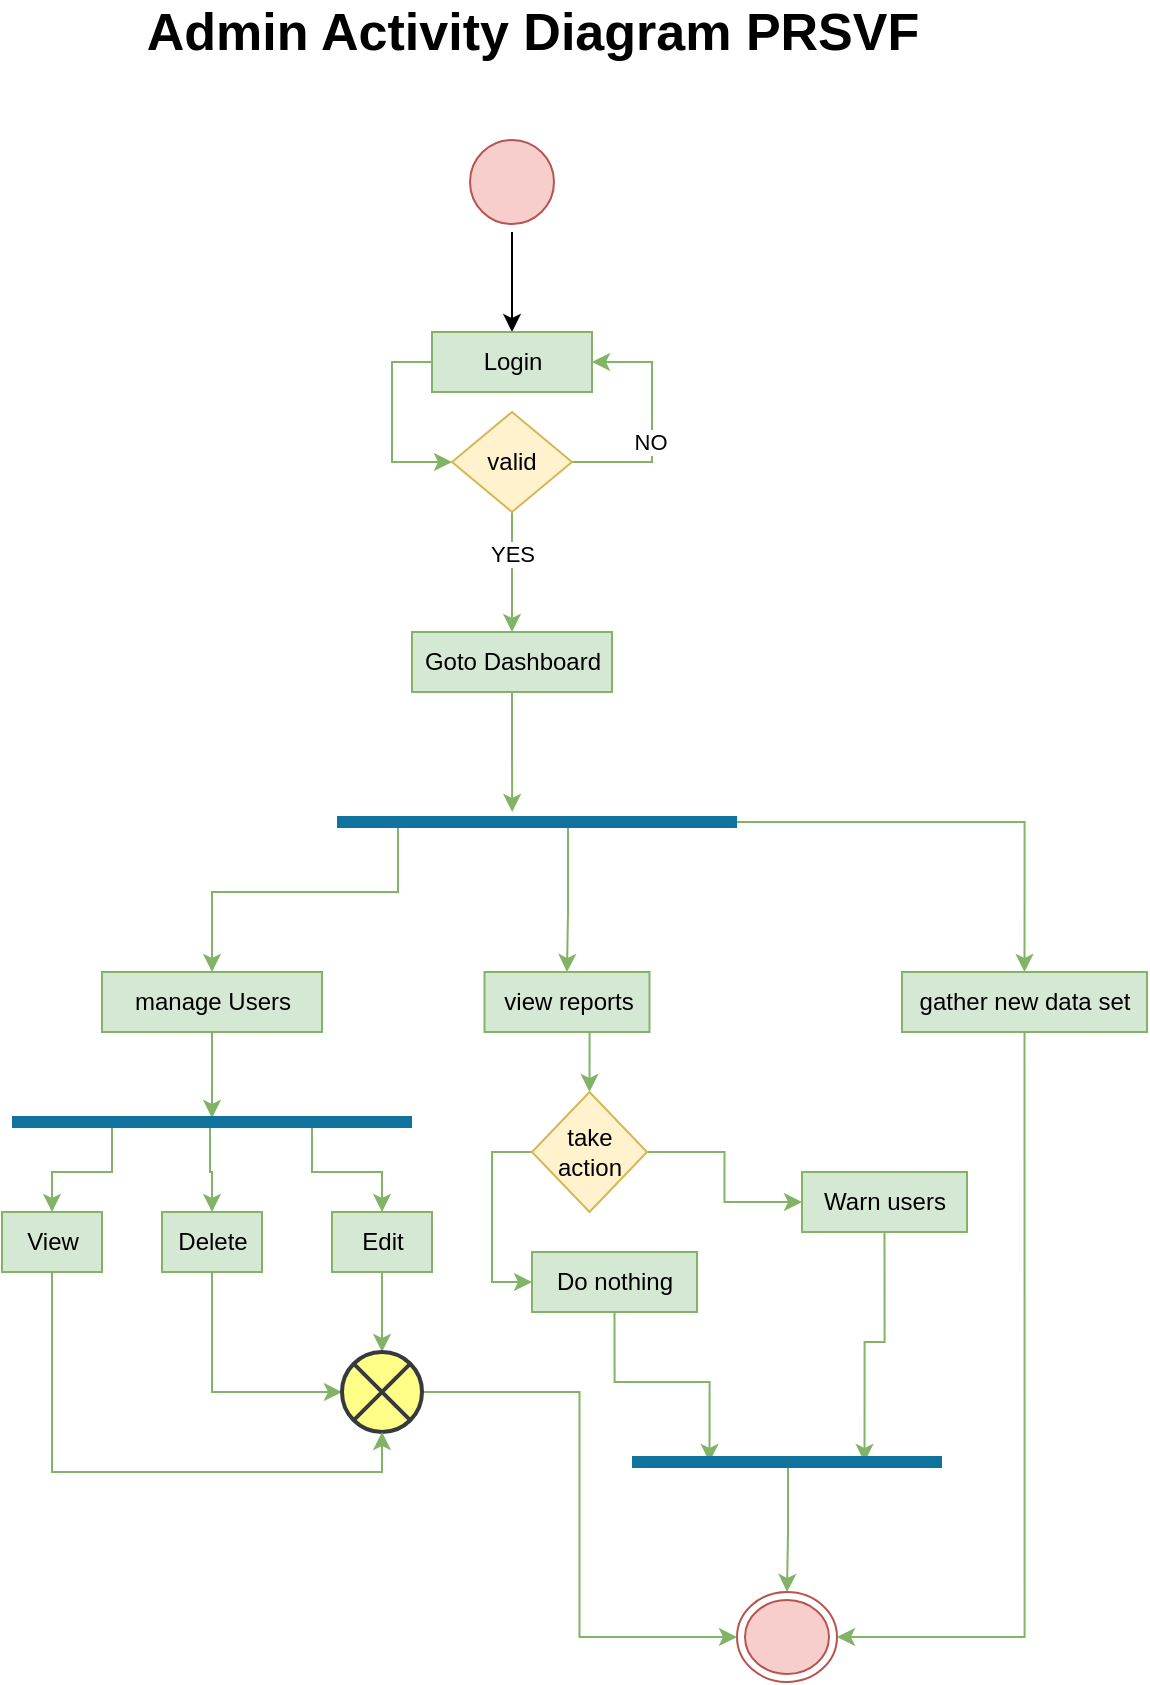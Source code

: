 <mxfile version="18.1.3" type="device"><diagram id="R55gWOqjiPcfosr_M6kP" name="Page-1"><mxGraphModel dx="1234" dy="683" grid="1" gridSize="10" guides="1" tooltips="1" connect="1" arrows="1" fold="1" page="1" pageScale="1" pageWidth="850" pageHeight="1100" math="0" shadow="0"><root><mxCell id="0"/><mxCell id="1" parent="0"/><mxCell id="Cf-uMxEdngn3-UOEg5tb-1" value="&lt;font style=&quot;font-size: 26px&quot;&gt;&lt;b&gt;Admin Activity Diagram&amp;nbsp;&lt;/b&gt;&lt;/font&gt;&lt;span style=&quot;font-size: 26px;&quot;&gt;&lt;b&gt;PRSVF&lt;/b&gt;&lt;/span&gt;" style="text;html=1;align=center;verticalAlign=middle;resizable=0;points=[];autosize=1;strokeColor=none;fillColor=none;" parent="1" vertex="1"><mxGeometry x="225" y="20" width="400" height="20" as="geometry"/></mxCell><mxCell id="Cf-uMxEdngn3-UOEg5tb-4" style="edgeStyle=orthogonalEdgeStyle;rounded=0;orthogonalLoop=1;jettySize=auto;html=1;exitX=0.5;exitY=1;exitDx=0;exitDy=0;entryX=0.5;entryY=0;entryDx=0;entryDy=0;" parent="1" source="Cf-uMxEdngn3-UOEg5tb-2" target="Cf-uMxEdngn3-UOEg5tb-3" edge="1"><mxGeometry relative="1" as="geometry"/></mxCell><mxCell id="Cf-uMxEdngn3-UOEg5tb-2" value="" style="ellipse;html=1;shape=startState;fillColor=#f8cecc;strokeColor=#b85450;" parent="1" vertex="1"><mxGeometry x="390" y="80" width="50" height="50" as="geometry"/></mxCell><mxCell id="Cf-uMxEdngn3-UOEg5tb-7" style="edgeStyle=orthogonalEdgeStyle;rounded=0;orthogonalLoop=1;jettySize=auto;html=1;exitX=0;exitY=0.5;exitDx=0;exitDy=0;entryX=0;entryY=0.5;entryDx=0;entryDy=0;fillColor=#d5e8d4;strokeColor=#82b366;fontColor=#000000;" parent="1" source="Cf-uMxEdngn3-UOEg5tb-3" target="Cf-uMxEdngn3-UOEg5tb-6" edge="1"><mxGeometry relative="1" as="geometry"/></mxCell><mxCell id="Cf-uMxEdngn3-UOEg5tb-3" value="Login" style="html=1;dashed=0;whitespace=wrap;fillColor=#d5e8d4;strokeColor=#82b366;" parent="1" vertex="1"><mxGeometry x="375" y="180" width="80" height="30" as="geometry"/></mxCell><mxCell id="Cf-uMxEdngn3-UOEg5tb-31" style="edgeStyle=orthogonalEdgeStyle;rounded=0;orthogonalLoop=1;jettySize=auto;html=1;exitX=0.5;exitY=1;exitDx=0;exitDy=0;entryX=0.438;entryY=0;entryDx=0;entryDy=0;entryPerimeter=0;fillColor=#d5e8d4;strokeColor=#82b366;" parent="1" source="Cf-uMxEdngn3-UOEg5tb-5" target="Cf-uMxEdngn3-UOEg5tb-23" edge="1"><mxGeometry relative="1" as="geometry"/></mxCell><mxCell id="Cf-uMxEdngn3-UOEg5tb-5" value="Goto Dashboard" style="html=1;dashed=0;whitespace=wrap;fillColor=#d5e8d4;strokeColor=#82b366;" parent="1" vertex="1"><mxGeometry x="365" y="330" width="100" height="30" as="geometry"/></mxCell><mxCell id="Cf-uMxEdngn3-UOEg5tb-10" style="edgeStyle=orthogonalEdgeStyle;rounded=0;orthogonalLoop=1;jettySize=auto;html=1;exitX=1;exitY=0.5;exitDx=0;exitDy=0;entryX=1;entryY=0.5;entryDx=0;entryDy=0;fillColor=#d5e8d4;strokeColor=#82b366;" parent="1" source="Cf-uMxEdngn3-UOEg5tb-6" target="Cf-uMxEdngn3-UOEg5tb-3" edge="1"><mxGeometry relative="1" as="geometry"><Array as="points"><mxPoint x="485" y="245"/><mxPoint x="485" y="195"/></Array></mxGeometry></mxCell><mxCell id="Cf-uMxEdngn3-UOEg5tb-11" value="NO" style="edgeLabel;html=1;align=center;verticalAlign=middle;resizable=0;points=[];" parent="Cf-uMxEdngn3-UOEg5tb-10" vertex="1" connectable="0"><mxGeometry x="-0.167" y="1" relative="1" as="geometry"><mxPoint as="offset"/></mxGeometry></mxCell><mxCell id="Cf-uMxEdngn3-UOEg5tb-12" style="edgeStyle=orthogonalEdgeStyle;rounded=0;orthogonalLoop=1;jettySize=auto;html=1;exitX=0.5;exitY=1;exitDx=0;exitDy=0;entryX=0.5;entryY=0;entryDx=0;entryDy=0;fillColor=#d5e8d4;strokeColor=#82b366;" parent="1" source="Cf-uMxEdngn3-UOEg5tb-6" target="Cf-uMxEdngn3-UOEg5tb-5" edge="1"><mxGeometry relative="1" as="geometry"/></mxCell><mxCell id="Cf-uMxEdngn3-UOEg5tb-13" value="YES" style="edgeLabel;html=1;align=center;verticalAlign=middle;resizable=0;points=[];" parent="Cf-uMxEdngn3-UOEg5tb-12" vertex="1" connectable="0"><mxGeometry x="-0.684" y="1" relative="1" as="geometry"><mxPoint x="-1" y="11" as="offset"/></mxGeometry></mxCell><mxCell id="Cf-uMxEdngn3-UOEg5tb-6" value="valid" style="rhombus;whiteSpace=wrap;html=1;fillColor=#fff2cc;strokeColor=#d6b656;" parent="1" vertex="1"><mxGeometry x="385" y="220" width="60" height="50" as="geometry"/></mxCell><mxCell id="Cf-uMxEdngn3-UOEg5tb-20" style="edgeStyle=orthogonalEdgeStyle;rounded=0;orthogonalLoop=1;jettySize=auto;html=1;exitX=0.25;exitY=0.5;exitDx=0;exitDy=0;exitPerimeter=0;fillColor=#d5e8d4;strokeColor=#82b366;entryX=0.5;entryY=0;entryDx=0;entryDy=0;" parent="1" source="Cf-uMxEdngn3-UOEg5tb-23" target="Cf-uMxEdngn3-UOEg5tb-25" edge="1"><mxGeometry relative="1" as="geometry"><mxPoint x="347.5" y="490" as="targetPoint"/><Array as="points"><mxPoint x="358" y="425"/><mxPoint x="358" y="460"/><mxPoint x="265" y="460"/></Array></mxGeometry></mxCell><mxCell id="Cf-uMxEdngn3-UOEg5tb-21" style="edgeStyle=orthogonalEdgeStyle;rounded=0;orthogonalLoop=1;jettySize=auto;html=1;exitX=0.75;exitY=0.5;exitDx=0;exitDy=0;exitPerimeter=0;entryX=0.5;entryY=0;entryDx=0;entryDy=0;fillColor=#d5e8d4;strokeColor=#82b366;" parent="1" source="Cf-uMxEdngn3-UOEg5tb-23" target="Cf-uMxEdngn3-UOEg5tb-29" edge="1"><mxGeometry relative="1" as="geometry"/></mxCell><mxCell id="Cf-uMxEdngn3-UOEg5tb-22" style="edgeStyle=orthogonalEdgeStyle;rounded=0;orthogonalLoop=1;jettySize=auto;html=1;exitX=0.25;exitY=0.5;exitDx=0;exitDy=0;exitPerimeter=0;entryX=0.5;entryY=0;entryDx=0;entryDy=0;fillColor=#d5e8d4;strokeColor=#82b366;" parent="1" source="Cf-uMxEdngn3-UOEg5tb-23" target="Cf-uMxEdngn3-UOEg5tb-27" edge="1"><mxGeometry relative="1" as="geometry"><Array as="points"><mxPoint x="443" y="425"/><mxPoint x="443" y="470"/></Array></mxGeometry></mxCell><mxCell id="Cf-uMxEdngn3-UOEg5tb-23" value="" style="shape=line;html=1;strokeWidth=6;strokeColor=#10739e;fillColor=#b1ddf0;" parent="1" vertex="1"><mxGeometry x="327.5" y="420" width="200" height="10" as="geometry"/></mxCell><mxCell id="Cf-uMxEdngn3-UOEg5tb-34" style="edgeStyle=orthogonalEdgeStyle;rounded=0;orthogonalLoop=1;jettySize=auto;html=1;exitX=0.5;exitY=1;exitDx=0;exitDy=0;entryX=0.5;entryY=0.3;entryDx=0;entryDy=0;entryPerimeter=0;fillColor=#d5e8d4;strokeColor=#82b366;" parent="1" source="Cf-uMxEdngn3-UOEg5tb-25" target="Cf-uMxEdngn3-UOEg5tb-32" edge="1"><mxGeometry relative="1" as="geometry"/></mxCell><mxCell id="Cf-uMxEdngn3-UOEg5tb-25" value="manage Users" style="html=1;dashed=0;whitespace=wrap;fillColor=#d5e8d4;strokeColor=#82b366;" parent="1" vertex="1"><mxGeometry x="210" y="500" width="110" height="30" as="geometry"/></mxCell><mxCell id="-oMXzPmCrjundZbMkDFe-5" style="edgeStyle=orthogonalEdgeStyle;rounded=0;orthogonalLoop=1;jettySize=auto;html=1;exitX=0.5;exitY=1;exitDx=0;exitDy=0;entryX=0.5;entryY=0;entryDx=0;entryDy=0;fillColor=#d5e8d4;strokeColor=#82b366;" parent="1" source="Cf-uMxEdngn3-UOEg5tb-27" target="-oMXzPmCrjundZbMkDFe-3" edge="1"><mxGeometry relative="1" as="geometry"/></mxCell><mxCell id="Cf-uMxEdngn3-UOEg5tb-27" value="view reports" style="html=1;dashed=0;whitespace=wrap;fillColor=#d5e8d4;strokeColor=#82b366;" parent="1" vertex="1"><mxGeometry x="401.25" y="500" width="82.5" height="30" as="geometry"/></mxCell><mxCell id="Cf-uMxEdngn3-UOEg5tb-28" style="edgeStyle=orthogonalEdgeStyle;rounded=0;orthogonalLoop=1;jettySize=auto;html=1;exitX=0.5;exitY=1;exitDx=0;exitDy=0;entryX=1;entryY=0.5;entryDx=0;entryDy=0;fillColor=#d5e8d4;strokeColor=#82b366;" parent="1" source="Cf-uMxEdngn3-UOEg5tb-29" target="Cf-uMxEdngn3-UOEg5tb-33" edge="1"><mxGeometry relative="1" as="geometry"><mxPoint x="462.5" y="580" as="targetPoint"/></mxGeometry></mxCell><mxCell id="Cf-uMxEdngn3-UOEg5tb-29" value="gather new data set" style="html=1;dashed=0;whitespace=wrap;fillColor=#d5e8d4;strokeColor=#82b366;" parent="1" vertex="1"><mxGeometry x="610" y="500" width="122.5" height="30" as="geometry"/></mxCell><mxCell id="Cf-uMxEdngn3-UOEg5tb-42" style="edgeStyle=orthogonalEdgeStyle;rounded=0;orthogonalLoop=1;jettySize=auto;html=1;exitX=0.75;exitY=0.5;exitDx=0;exitDy=0;exitPerimeter=0;entryX=0.5;entryY=0;entryDx=0;entryDy=0;fillColor=#d5e8d4;strokeColor=#82b366;" parent="1" source="Cf-uMxEdngn3-UOEg5tb-32" target="Cf-uMxEdngn3-UOEg5tb-37" edge="1"><mxGeometry relative="1" as="geometry"/></mxCell><mxCell id="Cf-uMxEdngn3-UOEg5tb-43" style="edgeStyle=orthogonalEdgeStyle;rounded=0;orthogonalLoop=1;jettySize=auto;html=1;exitX=0.495;exitY=0.5;exitDx=0;exitDy=0;exitPerimeter=0;entryX=0.5;entryY=0;entryDx=0;entryDy=0;fillColor=#d5e8d4;strokeColor=#82b366;" parent="1" source="Cf-uMxEdngn3-UOEg5tb-32" target="Cf-uMxEdngn3-UOEg5tb-39" edge="1"><mxGeometry relative="1" as="geometry"/></mxCell><mxCell id="Cf-uMxEdngn3-UOEg5tb-45" style="edgeStyle=orthogonalEdgeStyle;rounded=0;orthogonalLoop=1;jettySize=auto;html=1;exitX=0.25;exitY=0.5;exitDx=0;exitDy=0;exitPerimeter=0;entryX=0.5;entryY=0;entryDx=0;entryDy=0;fontColor=#000000;fillColor=#d5e8d4;strokeColor=#82b366;" parent="1" source="Cf-uMxEdngn3-UOEg5tb-32" target="Cf-uMxEdngn3-UOEg5tb-44" edge="1"><mxGeometry relative="1" as="geometry"/></mxCell><mxCell id="Cf-uMxEdngn3-UOEg5tb-32" value="" style="shape=line;html=1;strokeWidth=6;strokeColor=#10739e;fillColor=#b1ddf0;" parent="1" vertex="1"><mxGeometry x="165" y="570" width="200" height="10" as="geometry"/></mxCell><mxCell id="Cf-uMxEdngn3-UOEg5tb-33" value="" style="ellipse;html=1;shape=endState;fillColor=#f8cecc;strokeColor=#b85450;" parent="1" vertex="1"><mxGeometry x="527.5" y="810" width="50" height="45" as="geometry"/></mxCell><mxCell id="Cf-uMxEdngn3-UOEg5tb-36" style="edgeStyle=orthogonalEdgeStyle;rounded=0;orthogonalLoop=1;jettySize=auto;html=1;exitX=0.5;exitY=1;exitDx=0;exitDy=0;entryX=0.5;entryY=0;entryDx=0;entryDy=0;entryPerimeter=0;fillColor=#d5e8d4;strokeColor=#82b366;" parent="1" source="Cf-uMxEdngn3-UOEg5tb-37" target="Cf-uMxEdngn3-UOEg5tb-40" edge="1"><mxGeometry relative="1" as="geometry"/></mxCell><mxCell id="Cf-uMxEdngn3-UOEg5tb-37" value="Edit" style="html=1;dashed=0;whitespace=wrap;fillColor=#d5e8d4;strokeColor=#82b366;" parent="1" vertex="1"><mxGeometry x="325" y="620" width="50" height="30" as="geometry"/></mxCell><mxCell id="Cf-uMxEdngn3-UOEg5tb-38" style="edgeStyle=orthogonalEdgeStyle;rounded=0;orthogonalLoop=1;jettySize=auto;html=1;exitX=0.5;exitY=1;exitDx=0;exitDy=0;entryX=0;entryY=0.5;entryDx=0;entryDy=0;entryPerimeter=0;fillColor=#d5e8d4;strokeColor=#82b366;" parent="1" source="Cf-uMxEdngn3-UOEg5tb-39" target="Cf-uMxEdngn3-UOEg5tb-40" edge="1"><mxGeometry relative="1" as="geometry"/></mxCell><mxCell id="Cf-uMxEdngn3-UOEg5tb-39" value="Delete" style="html=1;dashed=0;whitespace=wrap;fillColor=#d5e8d4;strokeColor=#82b366;" parent="1" vertex="1"><mxGeometry x="240" y="620" width="50" height="30" as="geometry"/></mxCell><mxCell id="Cf-uMxEdngn3-UOEg5tb-41" style="edgeStyle=orthogonalEdgeStyle;rounded=0;orthogonalLoop=1;jettySize=auto;html=1;exitX=1;exitY=0.5;exitDx=0;exitDy=0;exitPerimeter=0;entryX=0;entryY=0.5;entryDx=0;entryDy=0;fillColor=#d5e8d4;strokeColor=#82b366;" parent="1" source="Cf-uMxEdngn3-UOEg5tb-40" target="Cf-uMxEdngn3-UOEg5tb-33" edge="1"><mxGeometry relative="1" as="geometry"/></mxCell><mxCell id="Cf-uMxEdngn3-UOEg5tb-40" value="" style="html=1;shape=mxgraph.sysml.flowFinal;strokeWidth=2;verticalLabelPosition=bottom;verticalAlignment=top;fillColor=#ffff88;strokeColor=#36393d;" parent="1" vertex="1"><mxGeometry x="330" y="690" width="40" height="40" as="geometry"/></mxCell><mxCell id="Cf-uMxEdngn3-UOEg5tb-46" style="edgeStyle=orthogonalEdgeStyle;rounded=0;orthogonalLoop=1;jettySize=auto;html=1;exitX=0.5;exitY=1;exitDx=0;exitDy=0;entryX=0.5;entryY=1;entryDx=0;entryDy=0;entryPerimeter=0;fontColor=#000000;fillColor=#d5e8d4;strokeColor=#82b366;" parent="1" source="Cf-uMxEdngn3-UOEg5tb-44" target="Cf-uMxEdngn3-UOEg5tb-40" edge="1"><mxGeometry relative="1" as="geometry"/></mxCell><mxCell id="Cf-uMxEdngn3-UOEg5tb-44" value="View" style="html=1;dashed=0;whitespace=wrap;fillColor=#d5e8d4;strokeColor=#82b366;" parent="1" vertex="1"><mxGeometry x="160" y="620" width="50" height="30" as="geometry"/></mxCell><mxCell id="QonVmMPhZh6cOZ2o_o4y-2" style="edgeStyle=orthogonalEdgeStyle;rounded=0;orthogonalLoop=1;jettySize=auto;html=1;exitX=0.5;exitY=1;exitDx=0;exitDy=0;entryX=0.25;entryY=0.5;entryDx=0;entryDy=0;entryPerimeter=0;fillColor=#d5e8d4;strokeColor=#82b366;" edge="1" parent="1" source="-oMXzPmCrjundZbMkDFe-1" target="QonVmMPhZh6cOZ2o_o4y-1"><mxGeometry relative="1" as="geometry"/></mxCell><mxCell id="-oMXzPmCrjundZbMkDFe-1" value="Do nothing" style="html=1;dashed=0;whitespace=wrap;fillColor=#d5e8d4;strokeColor=#82b366;" parent="1" vertex="1"><mxGeometry x="425" y="640" width="82.5" height="30" as="geometry"/></mxCell><mxCell id="QonVmMPhZh6cOZ2o_o4y-3" style="edgeStyle=orthogonalEdgeStyle;rounded=0;orthogonalLoop=1;jettySize=auto;html=1;exitX=0.5;exitY=1;exitDx=0;exitDy=0;entryX=0.75;entryY=0.5;entryDx=0;entryDy=0;entryPerimeter=0;fillColor=#d5e8d4;strokeColor=#82b366;" edge="1" parent="1" source="-oMXzPmCrjundZbMkDFe-2" target="QonVmMPhZh6cOZ2o_o4y-1"><mxGeometry relative="1" as="geometry"/></mxCell><mxCell id="-oMXzPmCrjundZbMkDFe-2" value="Warn users" style="html=1;dashed=0;whitespace=wrap;fillColor=#d5e8d4;strokeColor=#82b366;" parent="1" vertex="1"><mxGeometry x="560" y="600" width="82.5" height="30" as="geometry"/></mxCell><mxCell id="-oMXzPmCrjundZbMkDFe-4" style="edgeStyle=orthogonalEdgeStyle;rounded=0;orthogonalLoop=1;jettySize=auto;html=1;exitX=1;exitY=0.5;exitDx=0;exitDy=0;fillColor=#d5e8d4;strokeColor=#82b366;" parent="1" source="-oMXzPmCrjundZbMkDFe-3" target="-oMXzPmCrjundZbMkDFe-2" edge="1"><mxGeometry relative="1" as="geometry"/></mxCell><mxCell id="-oMXzPmCrjundZbMkDFe-7" style="edgeStyle=orthogonalEdgeStyle;rounded=0;orthogonalLoop=1;jettySize=auto;html=1;exitX=0;exitY=0.5;exitDx=0;exitDy=0;entryX=0;entryY=0.5;entryDx=0;entryDy=0;fillColor=#d5e8d4;strokeColor=#82b366;" parent="1" source="-oMXzPmCrjundZbMkDFe-3" target="-oMXzPmCrjundZbMkDFe-1" edge="1"><mxGeometry relative="1" as="geometry"/></mxCell><mxCell id="-oMXzPmCrjundZbMkDFe-3" value="take action" style="rhombus;whiteSpace=wrap;html=1;fillColor=#fff2cc;strokeColor=#d6b656;" parent="1" vertex="1"><mxGeometry x="425" y="560" width="57.5" height="60" as="geometry"/></mxCell><mxCell id="QonVmMPhZh6cOZ2o_o4y-4" style="edgeStyle=orthogonalEdgeStyle;rounded=0;orthogonalLoop=1;jettySize=auto;html=1;exitX=0.25;exitY=0.5;exitDx=0;exitDy=0;exitPerimeter=0;entryX=0.5;entryY=0;entryDx=0;entryDy=0;fillColor=#d5e8d4;strokeColor=#82b366;" edge="1" parent="1" source="QonVmMPhZh6cOZ2o_o4y-1" target="Cf-uMxEdngn3-UOEg5tb-33"><mxGeometry relative="1" as="geometry"><Array as="points"><mxPoint x="553" y="745"/><mxPoint x="553" y="780"/></Array></mxGeometry></mxCell><mxCell id="QonVmMPhZh6cOZ2o_o4y-1" value="" style="shape=line;html=1;strokeWidth=6;strokeColor=#10739e;fillColor=#b1ddf0;" vertex="1" parent="1"><mxGeometry x="475" y="740" width="155" height="10" as="geometry"/></mxCell></root></mxGraphModel></diagram></mxfile>